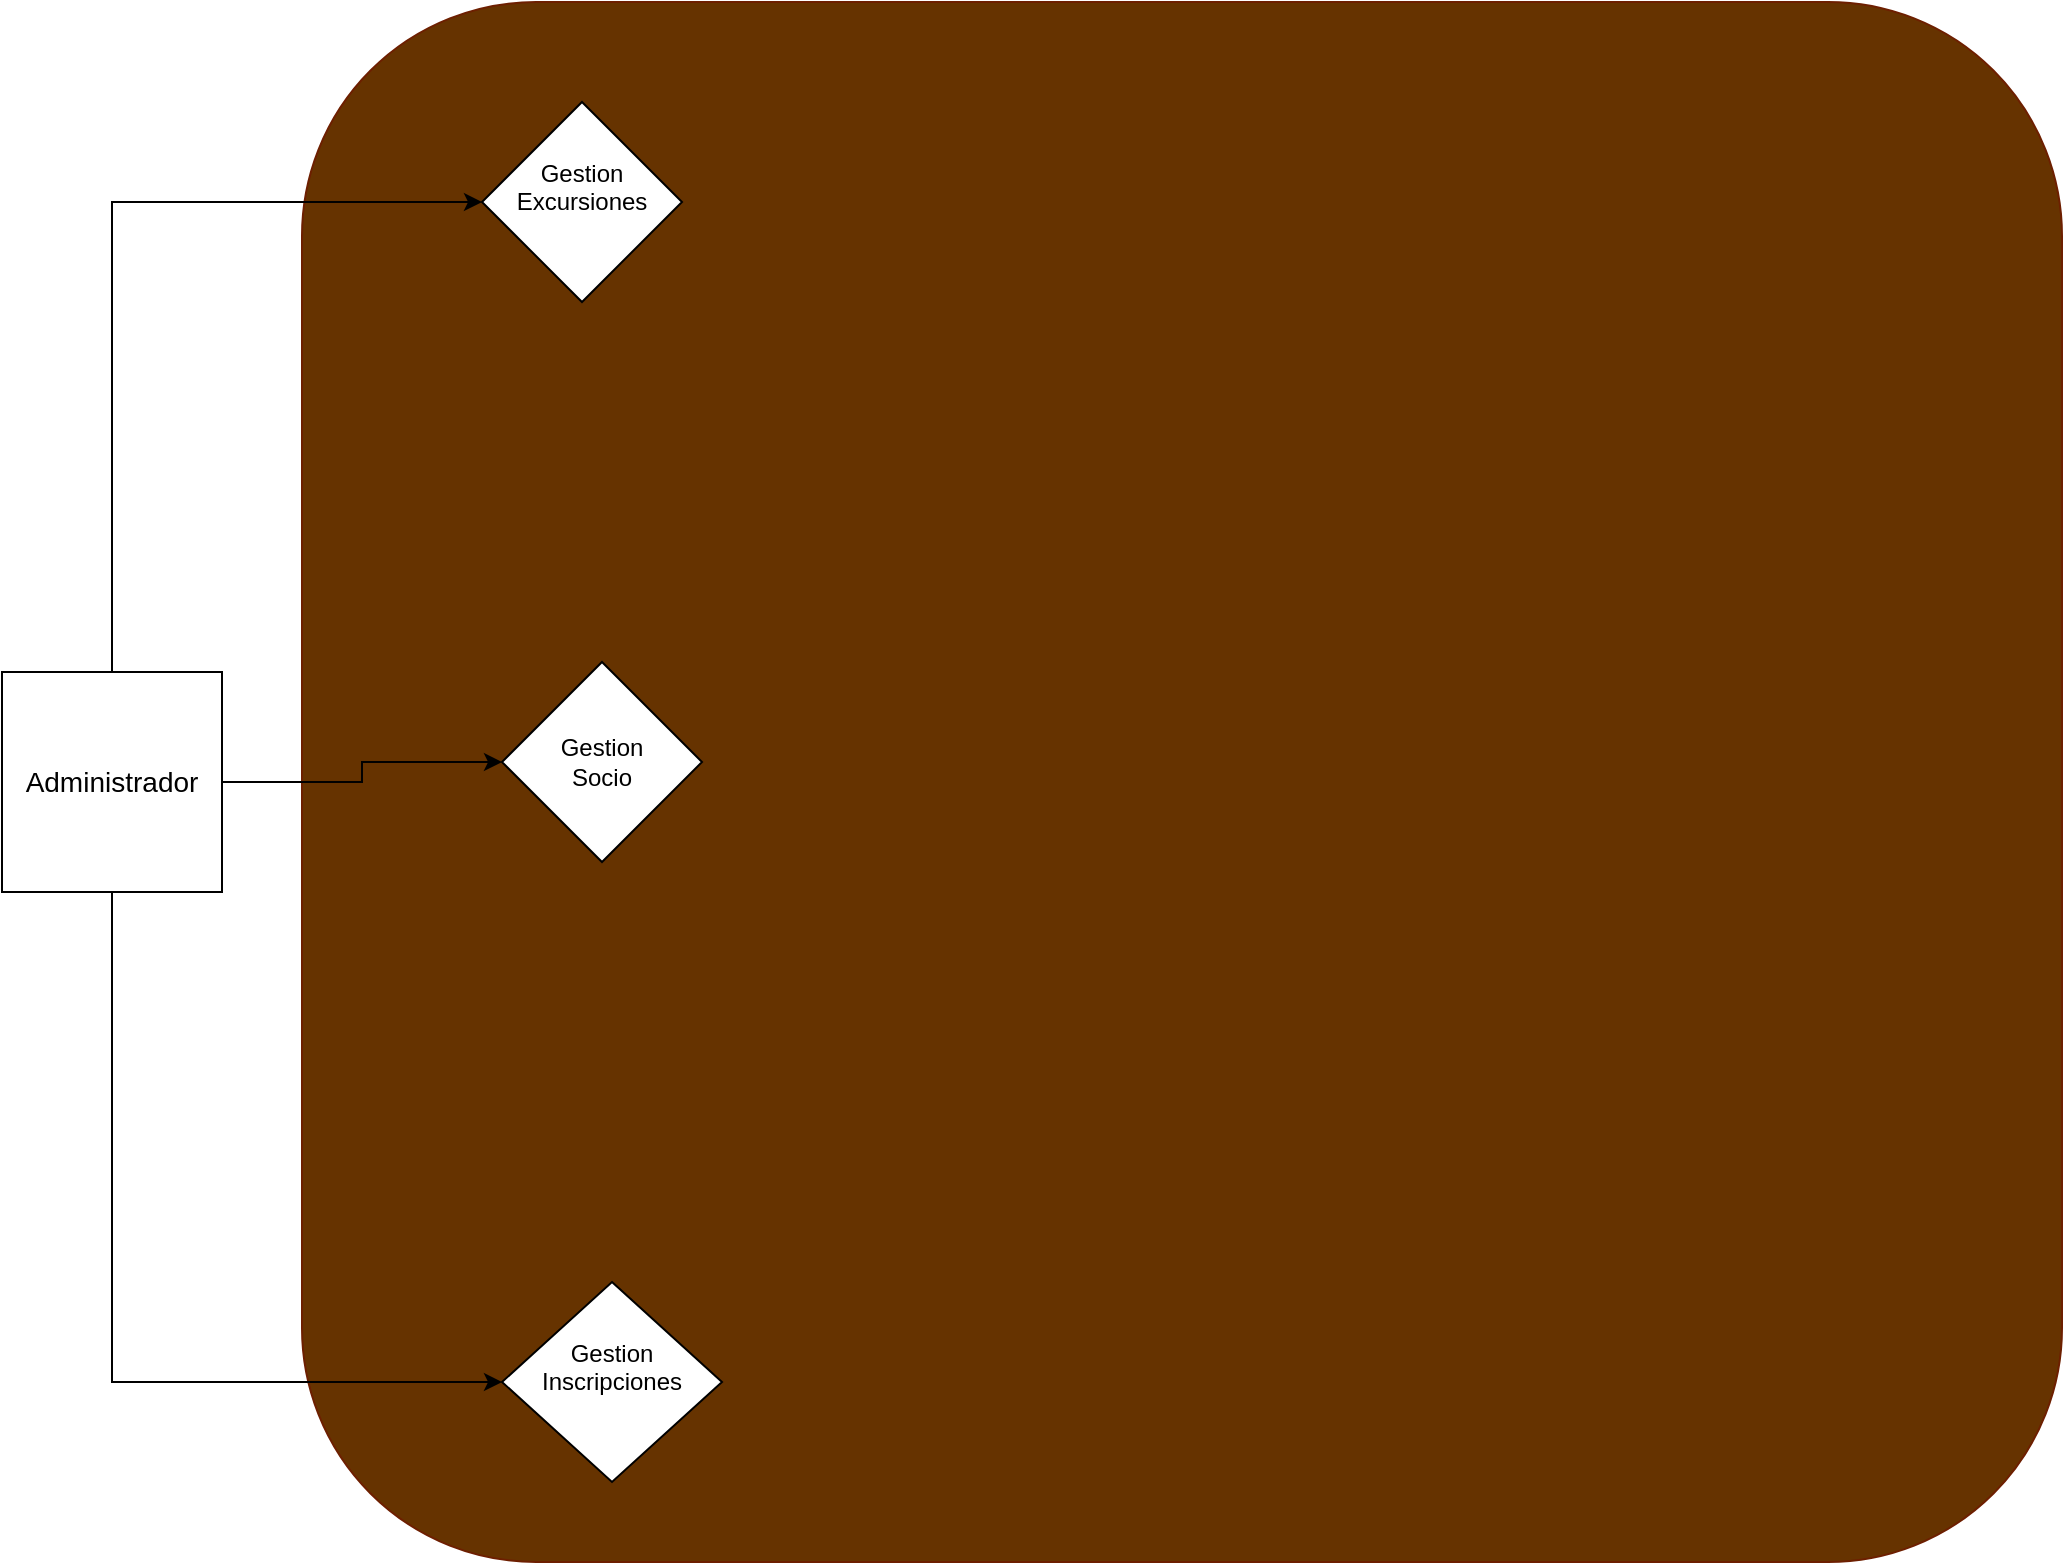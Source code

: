 <mxfile version="24.7.17">
  <diagram name="Página-1" id="ZvWfYAeezWSnIuHHfdC_">
    <mxGraphModel dx="1733" dy="705" grid="1" gridSize="10" guides="1" tooltips="1" connect="1" arrows="1" fold="1" page="1" pageScale="1" pageWidth="1169" pageHeight="827" math="0" shadow="0">
      <root>
        <mxCell id="0" />
        <mxCell id="1" parent="0" />
        <mxCell id="UwNofzxLyWuOreiW3Iiq-2" value="" style="rounded=1;whiteSpace=wrap;html=1;fillColor=#663300;fontColor=#ffffff;strokeColor=#6D1F00;" vertex="1" parent="1">
          <mxGeometry x="270" y="20" width="880" height="780" as="geometry" />
        </mxCell>
        <mxCell id="UwNofzxLyWuOreiW3Iiq-5" style="edgeStyle=orthogonalEdgeStyle;rounded=0;orthogonalLoop=1;jettySize=auto;html=1;entryX=0;entryY=0.5;entryDx=0;entryDy=0;" edge="1" parent="1" source="UwNofzxLyWuOreiW3Iiq-3" target="UwNofzxLyWuOreiW3Iiq-4">
          <mxGeometry relative="1" as="geometry">
            <Array as="points">
              <mxPoint x="175" y="120" />
            </Array>
          </mxGeometry>
        </mxCell>
        <mxCell id="UwNofzxLyWuOreiW3Iiq-7" style="edgeStyle=orthogonalEdgeStyle;rounded=0;orthogonalLoop=1;jettySize=auto;html=1;" edge="1" parent="1" source="UwNofzxLyWuOreiW3Iiq-3" target="UwNofzxLyWuOreiW3Iiq-6">
          <mxGeometry relative="1" as="geometry" />
        </mxCell>
        <mxCell id="UwNofzxLyWuOreiW3Iiq-9" style="edgeStyle=orthogonalEdgeStyle;rounded=0;orthogonalLoop=1;jettySize=auto;html=1;exitX=0.5;exitY=1;exitDx=0;exitDy=0;entryX=0;entryY=0.5;entryDx=0;entryDy=0;" edge="1" parent="1" source="UwNofzxLyWuOreiW3Iiq-3" target="UwNofzxLyWuOreiW3Iiq-8">
          <mxGeometry relative="1" as="geometry" />
        </mxCell>
        <mxCell id="UwNofzxLyWuOreiW3Iiq-3" value="&lt;font style=&quot;font-size: 14px;&quot;&gt;Administrador&lt;/font&gt;" style="whiteSpace=wrap;html=1;aspect=fixed;" vertex="1" parent="1">
          <mxGeometry x="120" y="355" width="110" height="110" as="geometry" />
        </mxCell>
        <mxCell id="UwNofzxLyWuOreiW3Iiq-4" value="Gestion&lt;div&gt;Excursiones&lt;/div&gt;&lt;div&gt;&lt;br&gt;&lt;/div&gt;" style="rhombus;whiteSpace=wrap;html=1;" vertex="1" parent="1">
          <mxGeometry x="360" y="70" width="100" height="100" as="geometry" />
        </mxCell>
        <mxCell id="UwNofzxLyWuOreiW3Iiq-6" value="Gestion&lt;div&gt;Socio&lt;/div&gt;" style="rhombus;whiteSpace=wrap;html=1;" vertex="1" parent="1">
          <mxGeometry x="370" y="350" width="100" height="100" as="geometry" />
        </mxCell>
        <mxCell id="UwNofzxLyWuOreiW3Iiq-8" value="Gestion&lt;div&gt;Inscripciones&lt;/div&gt;&lt;div&gt;&lt;br&gt;&lt;/div&gt;" style="rhombus;whiteSpace=wrap;html=1;" vertex="1" parent="1">
          <mxGeometry x="370" y="660" width="110" height="100" as="geometry" />
        </mxCell>
      </root>
    </mxGraphModel>
  </diagram>
</mxfile>
